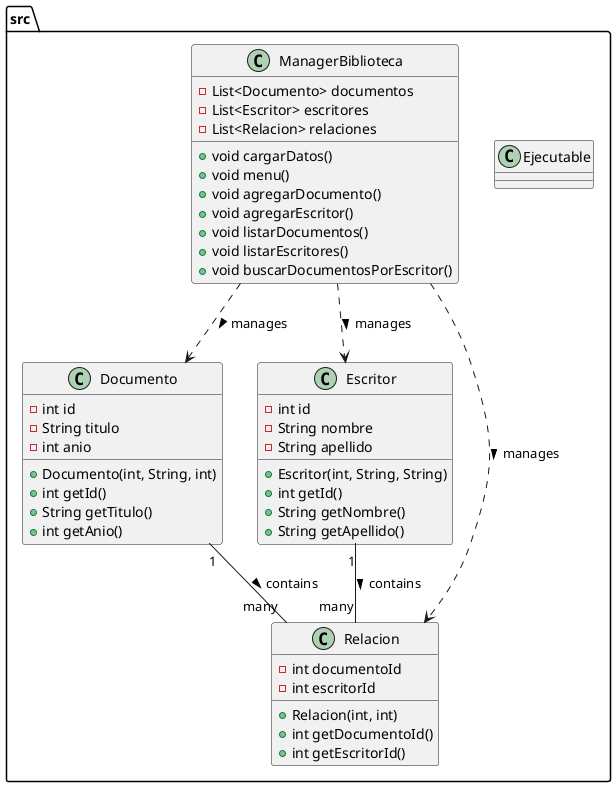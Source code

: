 @startuml

package "src" {

    class Ejecutable {
    }

    class Documento {
        - int id
        - String titulo
        - int anio
        + Documento(int, String, int)
        + int getId()
        + String getTitulo()
        + int getAnio()
    }

    class Escritor {
        - int id
        - String nombre
        - String apellido
        + Escritor(int, String, String)
        + int getId()
        + String getNombre()
        + String getApellido()
    }

    class Relacion {
        - int documentoId
        - int escritorId
        + Relacion(int, int)
        + int getDocumentoId()
        + int getEscritorId()
    }

    class ManagerBiblioteca {
        - List<Documento> documentos
        - List<Escritor> escritores
        - List<Relacion> relaciones
        + void cargarDatos()
        + void menu()
        + void agregarDocumento()
        + void agregarEscritor()
        + void listarDocumentos()
        + void listarEscritores()
        + void buscarDocumentosPorEscritor()
    }

    Documento "1" -- "many" Relacion : contains >
    Escritor "1" -- "many" Relacion : contains >
    ManagerBiblioteca ..> Documento : manages >
    ManagerBiblioteca ..> Escritor : manages >
    ManagerBiblioteca ..> Relacion : manages >
}



@enduml
